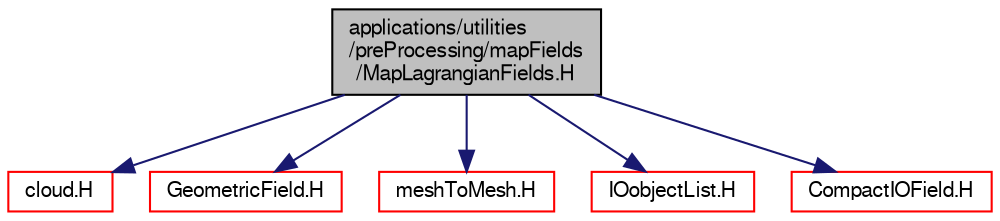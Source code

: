 digraph "applications/utilities/preProcessing/mapFields/MapLagrangianFields.H"
{
  bgcolor="transparent";
  edge [fontname="FreeSans",fontsize="10",labelfontname="FreeSans",labelfontsize="10"];
  node [fontname="FreeSans",fontsize="10",shape=record];
  Node0 [label="applications/utilities\l/preProcessing/mapFields\l/MapLagrangianFields.H",height=0.2,width=0.4,color="black", fillcolor="grey75", style="filled", fontcolor="black"];
  Node0 -> Node1 [color="midnightblue",fontsize="10",style="solid",fontname="FreeSans"];
  Node1 [label="cloud.H",height=0.2,width=0.4,color="red",URL="$a09401.html"];
  Node0 -> Node75 [color="midnightblue",fontsize="10",style="solid",fontname="FreeSans"];
  Node75 [label="GeometricField.H",height=0.2,width=0.4,color="red",URL="$a09809.html"];
  Node0 -> Node160 [color="midnightblue",fontsize="10",style="solid",fontname="FreeSans"];
  Node160 [label="meshToMesh.H",height=0.2,width=0.4,color="red",URL="$a14555.html"];
  Node0 -> Node294 [color="midnightblue",fontsize="10",style="solid",fontname="FreeSans"];
  Node294 [label="IOobjectList.H",height=0.2,width=0.4,color="red",URL="$a09005.html"];
  Node0 -> Node296 [color="midnightblue",fontsize="10",style="solid",fontname="FreeSans"];
  Node296 [label="CompactIOField.H",height=0.2,width=0.4,color="red",URL="$a09011.html"];
}
